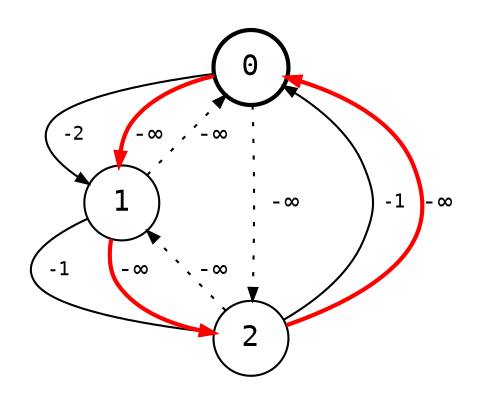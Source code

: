 digraph {
    node [shape=circle, fontname="monospace", fixedsize=true, width=0.5];
    edge [arrowsize=0.6, fontname="monospace", fontsize=9];
    layout=dot;
    pad=0.2;
    ranksep=0.2;

    0 [style=bold];

    0 -> 1 [label=" -2"];
    1 -> 2 [label=" -1"];
    2 -> 0 [label=" -1"];

    0 -> 1 [label="-∞", style=bold, fontsize=12, color=red];
    0 -> 2 [label=" -∞ ", style=dotted, fontsize=12];
    1 -> 0 [label="-∞ ", style=dotted, fontsize=12];
    1 -> 2 [label="-∞ ", style=bold, fontsize=12, color=red];
    2 -> 0 [label="-∞ ", style=bold, fontsize=12, color=red];
    2 -> 1 [label="-∞ ", style=dotted, fontsize=12];
}